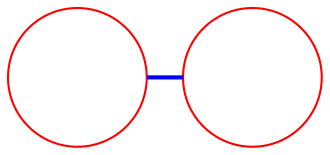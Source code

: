 
graph grid
{
	fontname="Helvetica,Arial,sans-serif"
	node [fontname="Helvetica,Arial,sans-serif" color="red" shape="circle" width=0.5 height=0.5 fontcolor="white"]
	edge [fontname="Helvetica,Arial,sans-serif"]
	layout=dot
	bgcolor="transparent"
	labelloc = "t"
	node [shape="circle" width=0.5 height=0.5]
    edge [weight=1000 style=bold color="blue"]
	IMG1;
	rank=same {IMG1 -- IMG2};
}